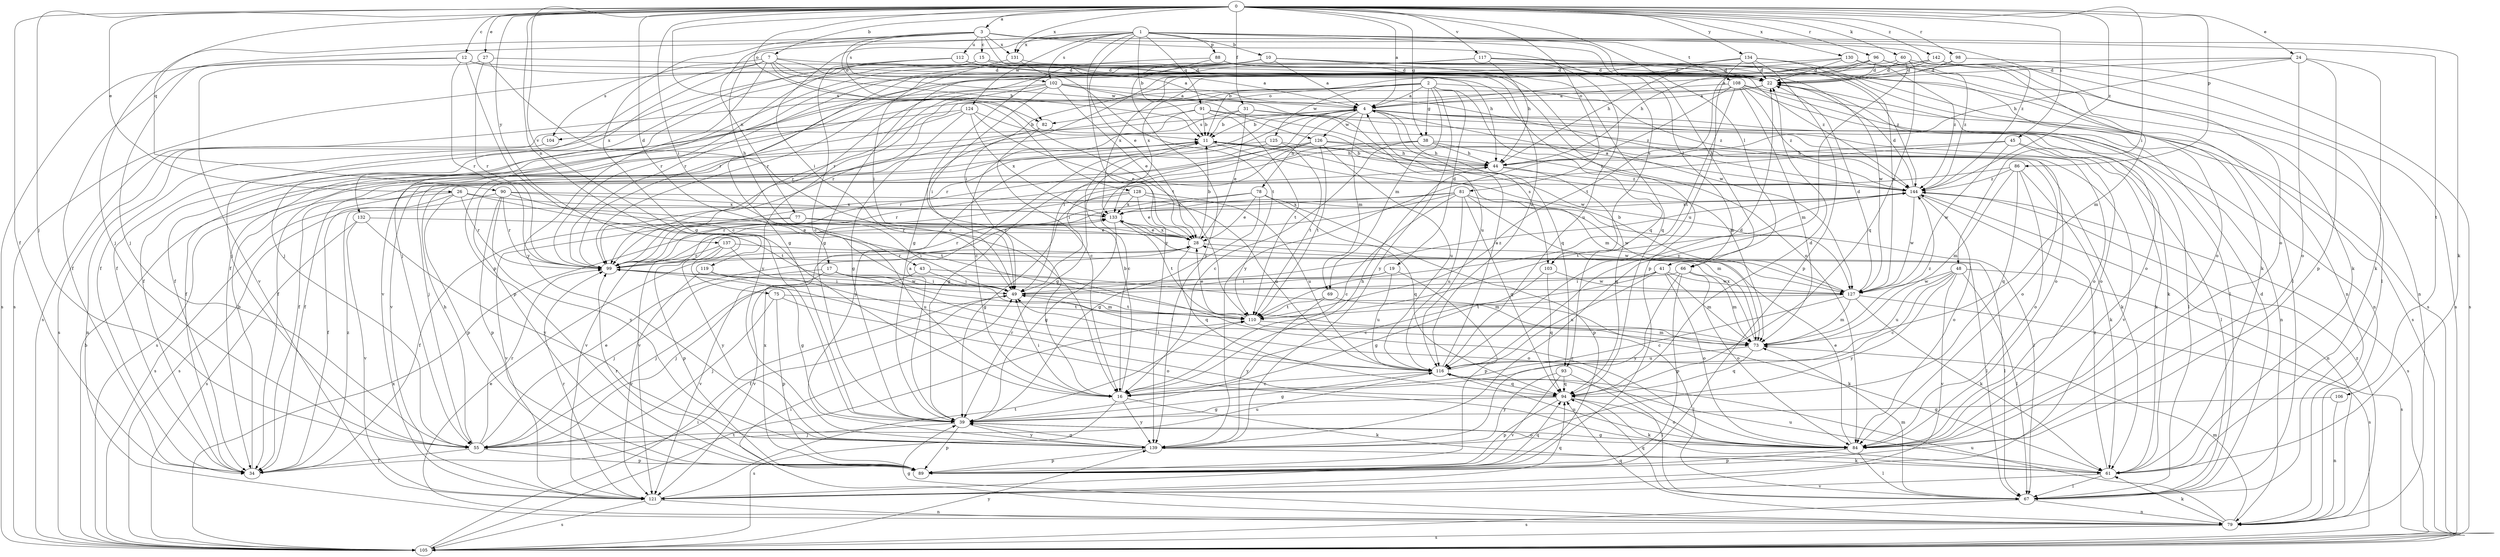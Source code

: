 strict digraph  {
0;
1;
2;
3;
4;
7;
10;
11;
12;
15;
16;
17;
19;
22;
24;
26;
27;
28;
31;
34;
38;
39;
41;
43;
44;
45;
48;
49;
55;
60;
61;
66;
67;
69;
73;
75;
77;
78;
79;
81;
82;
84;
86;
88;
89;
90;
91;
93;
94;
96;
98;
99;
102;
103;
104;
105;
106;
108;
110;
112;
116;
117;
119;
121;
124;
125;
126;
127;
128;
130;
131;
132;
133;
134;
137;
139;
142;
144;
0 -> 3  [label=a];
0 -> 4  [label=a];
0 -> 7  [label=b];
0 -> 12  [label=c];
0 -> 17  [label=d];
0 -> 24  [label=e];
0 -> 26  [label=e];
0 -> 27  [label=e];
0 -> 31  [label=f];
0 -> 34  [label=f];
0 -> 38  [label=g];
0 -> 45  [label=i];
0 -> 48  [label=i];
0 -> 49  [label=i];
0 -> 55  [label=j];
0 -> 60  [label=k];
0 -> 66  [label=l];
0 -> 75  [label=n];
0 -> 81  [label=o];
0 -> 82  [label=o];
0 -> 86  [label=p];
0 -> 90  [label=q];
0 -> 96  [label=r];
0 -> 98  [label=r];
0 -> 117  [label=v];
0 -> 119  [label=v];
0 -> 128  [label=x];
0 -> 130  [label=x];
0 -> 131  [label=x];
0 -> 134  [label=y];
0 -> 137  [label=y];
0 -> 142  [label=z];
0 -> 144  [label=z];
1 -> 10  [label=b];
1 -> 11  [label=b];
1 -> 28  [label=e];
1 -> 41  [label=h];
1 -> 43  [label=h];
1 -> 49  [label=i];
1 -> 55  [label=j];
1 -> 61  [label=k];
1 -> 66  [label=l];
1 -> 88  [label=p];
1 -> 91  [label=q];
1 -> 102  [label=s];
1 -> 106  [label=t];
1 -> 108  [label=t];
1 -> 124  [label=w];
1 -> 131  [label=x];
1 -> 139  [label=y];
2 -> 4  [label=a];
2 -> 19  [label=d];
2 -> 34  [label=f];
2 -> 38  [label=g];
2 -> 69  [label=m];
2 -> 82  [label=o];
2 -> 93  [label=q];
2 -> 121  [label=v];
2 -> 125  [label=w];
2 -> 139  [label=y];
2 -> 144  [label=z];
3 -> 15  [label=c];
3 -> 39  [label=g];
3 -> 55  [label=j];
3 -> 77  [label=n];
3 -> 82  [label=o];
3 -> 84  [label=o];
3 -> 102  [label=s];
3 -> 103  [label=s];
3 -> 112  [label=u];
3 -> 116  [label=u];
3 -> 131  [label=x];
3 -> 144  [label=z];
4 -> 11  [label=b];
4 -> 49  [label=i];
4 -> 67  [label=l];
4 -> 69  [label=m];
4 -> 78  [label=n];
4 -> 79  [label=n];
4 -> 84  [label=o];
4 -> 93  [label=q];
4 -> 99  [label=r];
4 -> 103  [label=s];
4 -> 104  [label=s];
4 -> 126  [label=w];
7 -> 11  [label=b];
7 -> 22  [label=d];
7 -> 55  [label=j];
7 -> 84  [label=o];
7 -> 104  [label=s];
7 -> 110  [label=t];
7 -> 126  [label=w];
7 -> 132  [label=x];
7 -> 139  [label=y];
10 -> 4  [label=a];
10 -> 22  [label=d];
10 -> 34  [label=f];
10 -> 39  [label=g];
10 -> 67  [label=l];
10 -> 79  [label=n];
10 -> 89  [label=p];
10 -> 94  [label=q];
10 -> 99  [label=r];
10 -> 105  [label=s];
10 -> 127  [label=w];
10 -> 144  [label=z];
11 -> 44  [label=h];
11 -> 73  [label=m];
11 -> 84  [label=o];
11 -> 105  [label=s];
11 -> 139  [label=y];
12 -> 4  [label=a];
12 -> 16  [label=c];
12 -> 22  [label=d];
12 -> 34  [label=f];
12 -> 99  [label=r];
12 -> 105  [label=s];
15 -> 22  [label=d];
15 -> 34  [label=f];
15 -> 44  [label=h];
15 -> 99  [label=r];
15 -> 144  [label=z];
16 -> 11  [label=b];
16 -> 44  [label=h];
16 -> 49  [label=i];
16 -> 61  [label=k];
16 -> 105  [label=s];
16 -> 139  [label=y];
17 -> 49  [label=i];
17 -> 55  [label=j];
17 -> 73  [label=m];
17 -> 84  [label=o];
17 -> 121  [label=v];
19 -> 49  [label=i];
19 -> 55  [label=j];
19 -> 89  [label=p];
19 -> 116  [label=u];
22 -> 4  [label=a];
22 -> 34  [label=f];
22 -> 67  [label=l];
24 -> 11  [label=b];
24 -> 22  [label=d];
24 -> 44  [label=h];
24 -> 61  [label=k];
24 -> 84  [label=o];
24 -> 89  [label=p];
26 -> 34  [label=f];
26 -> 89  [label=p];
26 -> 99  [label=r];
26 -> 105  [label=s];
26 -> 110  [label=t];
26 -> 133  [label=x];
27 -> 16  [label=c];
27 -> 22  [label=d];
27 -> 99  [label=r];
27 -> 121  [label=v];
28 -> 11  [label=b];
28 -> 67  [label=l];
28 -> 94  [label=q];
28 -> 99  [label=r];
28 -> 133  [label=x];
31 -> 11  [label=b];
31 -> 28  [label=e];
31 -> 34  [label=f];
31 -> 61  [label=k];
31 -> 84  [label=o];
34 -> 11  [label=b];
34 -> 144  [label=z];
38 -> 16  [label=c];
38 -> 44  [label=h];
38 -> 49  [label=i];
38 -> 55  [label=j];
38 -> 121  [label=v];
38 -> 144  [label=z];
39 -> 4  [label=a];
39 -> 55  [label=j];
39 -> 84  [label=o];
39 -> 89  [label=p];
39 -> 139  [label=y];
41 -> 39  [label=g];
41 -> 55  [label=j];
41 -> 73  [label=m];
41 -> 84  [label=o];
41 -> 116  [label=u];
41 -> 127  [label=w];
43 -> 49  [label=i];
43 -> 73  [label=m];
43 -> 121  [label=v];
44 -> 11  [label=b];
44 -> 94  [label=q];
44 -> 144  [label=z];
45 -> 34  [label=f];
45 -> 44  [label=h];
45 -> 61  [label=k];
45 -> 67  [label=l];
45 -> 127  [label=w];
48 -> 16  [label=c];
48 -> 67  [label=l];
48 -> 105  [label=s];
48 -> 116  [label=u];
48 -> 121  [label=v];
48 -> 127  [label=w];
48 -> 139  [label=y];
49 -> 34  [label=f];
49 -> 110  [label=t];
49 -> 144  [label=z];
55 -> 28  [label=e];
55 -> 34  [label=f];
55 -> 44  [label=h];
55 -> 89  [label=p];
55 -> 99  [label=r];
55 -> 116  [label=u];
60 -> 22  [label=d];
60 -> 39  [label=g];
60 -> 67  [label=l];
60 -> 73  [label=m];
60 -> 94  [label=q];
60 -> 139  [label=y];
61 -> 67  [label=l];
61 -> 116  [label=u];
61 -> 121  [label=v];
61 -> 144  [label=z];
66 -> 49  [label=i];
66 -> 73  [label=m];
66 -> 84  [label=o];
66 -> 89  [label=p];
66 -> 139  [label=y];
67 -> 22  [label=d];
67 -> 73  [label=m];
67 -> 79  [label=n];
67 -> 94  [label=q];
67 -> 105  [label=s];
69 -> 61  [label=k];
69 -> 110  [label=t];
69 -> 139  [label=y];
73 -> 49  [label=i];
73 -> 94  [label=q];
73 -> 116  [label=u];
73 -> 133  [label=x];
73 -> 144  [label=z];
75 -> 55  [label=j];
75 -> 84  [label=o];
75 -> 89  [label=p];
75 -> 110  [label=t];
77 -> 28  [label=e];
77 -> 34  [label=f];
77 -> 49  [label=i];
77 -> 121  [label=v];
77 -> 127  [label=w];
78 -> 28  [label=e];
78 -> 39  [label=g];
78 -> 89  [label=p];
78 -> 94  [label=q];
78 -> 121  [label=v];
78 -> 133  [label=x];
79 -> 28  [label=e];
79 -> 39  [label=g];
79 -> 49  [label=i];
79 -> 61  [label=k];
79 -> 73  [label=m];
79 -> 94  [label=q];
79 -> 105  [label=s];
79 -> 116  [label=u];
79 -> 144  [label=z];
81 -> 16  [label=c];
81 -> 73  [label=m];
81 -> 94  [label=q];
81 -> 99  [label=r];
81 -> 116  [label=u];
81 -> 121  [label=v];
81 -> 127  [label=w];
81 -> 133  [label=x];
82 -> 16  [label=c];
82 -> 121  [label=v];
82 -> 127  [label=w];
84 -> 28  [label=e];
84 -> 39  [label=g];
84 -> 67  [label=l];
84 -> 89  [label=p];
84 -> 99  [label=r];
84 -> 116  [label=u];
86 -> 61  [label=k];
86 -> 73  [label=m];
86 -> 84  [label=o];
86 -> 94  [label=q];
86 -> 99  [label=r];
86 -> 144  [label=z];
88 -> 16  [label=c];
88 -> 22  [label=d];
88 -> 89  [label=p];
88 -> 139  [label=y];
89 -> 94  [label=q];
89 -> 99  [label=r];
89 -> 133  [label=x];
90 -> 89  [label=p];
90 -> 99  [label=r];
90 -> 105  [label=s];
90 -> 110  [label=t];
90 -> 116  [label=u];
90 -> 133  [label=x];
90 -> 139  [label=y];
91 -> 11  [label=b];
91 -> 16  [label=c];
91 -> 34  [label=f];
91 -> 73  [label=m];
91 -> 84  [label=o];
91 -> 110  [label=t];
93 -> 67  [label=l];
93 -> 94  [label=q];
93 -> 121  [label=v];
93 -> 139  [label=y];
94 -> 22  [label=d];
94 -> 39  [label=g];
94 -> 61  [label=k];
94 -> 84  [label=o];
94 -> 89  [label=p];
94 -> 99  [label=r];
96 -> 22  [label=d];
96 -> 44  [label=h];
96 -> 61  [label=k];
96 -> 110  [label=t];
96 -> 133  [label=x];
96 -> 144  [label=z];
98 -> 22  [label=d];
98 -> 99  [label=r];
98 -> 105  [label=s];
99 -> 49  [label=i];
102 -> 4  [label=a];
102 -> 28  [label=e];
102 -> 49  [label=i];
102 -> 99  [label=r];
102 -> 105  [label=s];
102 -> 116  [label=u];
102 -> 139  [label=y];
102 -> 144  [label=z];
103 -> 16  [label=c];
103 -> 94  [label=q];
103 -> 127  [label=w];
104 -> 79  [label=n];
105 -> 11  [label=b];
105 -> 49  [label=i];
105 -> 110  [label=t];
105 -> 133  [label=x];
105 -> 139  [label=y];
106 -> 39  [label=g];
106 -> 79  [label=n];
108 -> 4  [label=a];
108 -> 73  [label=m];
108 -> 79  [label=n];
108 -> 84  [label=o];
108 -> 99  [label=r];
108 -> 105  [label=s];
108 -> 110  [label=t];
108 -> 139  [label=y];
108 -> 144  [label=z];
110 -> 28  [label=e];
110 -> 67  [label=l];
110 -> 73  [label=m];
112 -> 4  [label=a];
112 -> 16  [label=c];
112 -> 22  [label=d];
112 -> 55  [label=j];
112 -> 127  [label=w];
116 -> 4  [label=a];
116 -> 16  [label=c];
116 -> 22  [label=d];
116 -> 39  [label=g];
116 -> 49  [label=i];
116 -> 94  [label=q];
117 -> 22  [label=d];
117 -> 39  [label=g];
117 -> 44  [label=h];
117 -> 55  [label=j];
117 -> 61  [label=k];
117 -> 99  [label=r];
117 -> 116  [label=u];
119 -> 39  [label=g];
119 -> 121  [label=v];
119 -> 127  [label=w];
121 -> 79  [label=n];
121 -> 94  [label=q];
121 -> 99  [label=r];
121 -> 105  [label=s];
121 -> 110  [label=t];
124 -> 11  [label=b];
124 -> 28  [label=e];
124 -> 39  [label=g];
124 -> 89  [label=p];
124 -> 105  [label=s];
124 -> 133  [label=x];
125 -> 34  [label=f];
125 -> 39  [label=g];
125 -> 44  [label=h];
125 -> 110  [label=t];
126 -> 16  [label=c];
126 -> 39  [label=g];
126 -> 44  [label=h];
126 -> 61  [label=k];
126 -> 99  [label=r];
126 -> 110  [label=t];
126 -> 116  [label=u];
127 -> 11  [label=b];
127 -> 16  [label=c];
127 -> 22  [label=d];
127 -> 61  [label=k];
127 -> 73  [label=m];
127 -> 105  [label=s];
127 -> 110  [label=t];
128 -> 28  [label=e];
128 -> 39  [label=g];
128 -> 67  [label=l];
128 -> 99  [label=r];
128 -> 116  [label=u];
128 -> 133  [label=x];
130 -> 22  [label=d];
130 -> 99  [label=r];
130 -> 105  [label=s];
130 -> 133  [label=x];
130 -> 144  [label=z];
131 -> 22  [label=d];
131 -> 49  [label=i];
131 -> 110  [label=t];
132 -> 28  [label=e];
132 -> 105  [label=s];
132 -> 121  [label=v];
132 -> 139  [label=y];
133 -> 28  [label=e];
133 -> 39  [label=g];
133 -> 99  [label=r];
133 -> 110  [label=t];
134 -> 22  [label=d];
134 -> 44  [label=h];
134 -> 49  [label=i];
134 -> 84  [label=o];
134 -> 89  [label=p];
134 -> 116  [label=u];
134 -> 127  [label=w];
137 -> 67  [label=l];
137 -> 89  [label=p];
137 -> 99  [label=r];
137 -> 116  [label=u];
137 -> 139  [label=y];
139 -> 39  [label=g];
139 -> 61  [label=k];
139 -> 89  [label=p];
142 -> 4  [label=a];
142 -> 22  [label=d];
142 -> 34  [label=f];
142 -> 79  [label=n];
142 -> 105  [label=s];
144 -> 4  [label=a];
144 -> 22  [label=d];
144 -> 79  [label=n];
144 -> 84  [label=o];
144 -> 105  [label=s];
144 -> 110  [label=t];
144 -> 127  [label=w];
144 -> 133  [label=x];
}
